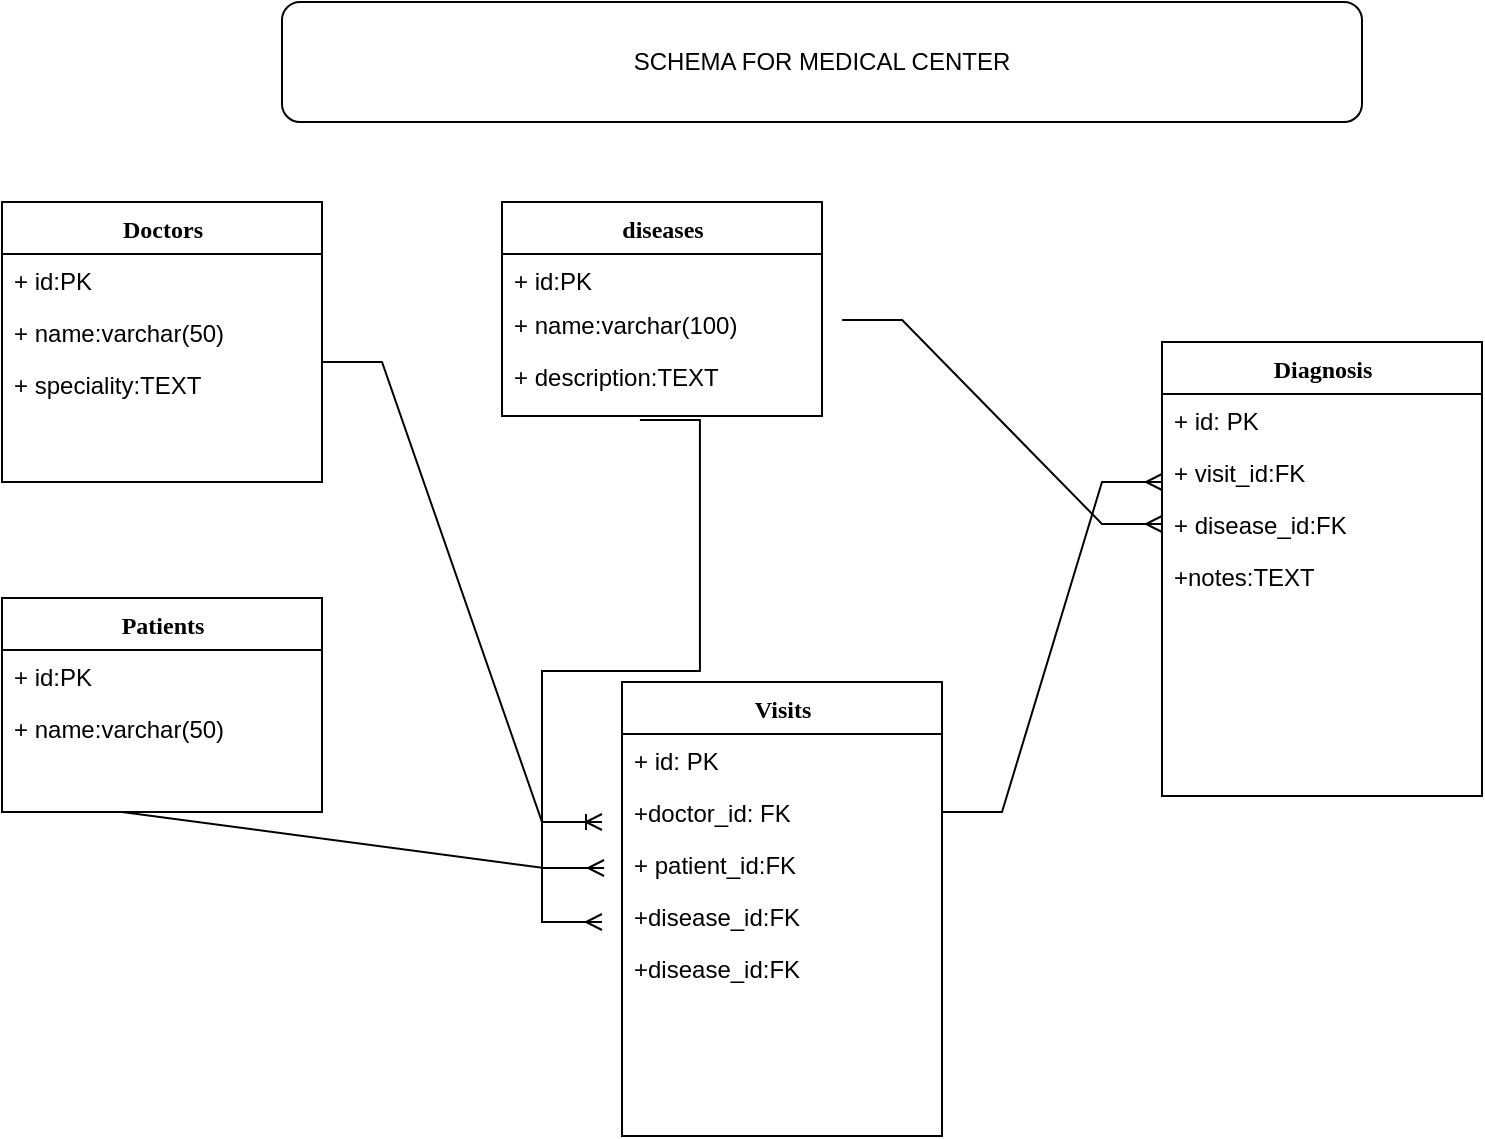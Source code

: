 <mxfile version="22.0.8" type="device">
  <diagram name="Page-1" id="9f46799a-70d6-7492-0946-bef42562c5a5">
    <mxGraphModel dx="1434" dy="782" grid="1" gridSize="10" guides="1" tooltips="1" connect="1" arrows="1" fold="1" page="1" pageScale="1" pageWidth="1100" pageHeight="850" background="none" math="0" shadow="0">
      <root>
        <mxCell id="0" />
        <mxCell id="1" parent="0" />
        <mxCell id="78961159f06e98e8-30" value="Doctors" style="swimlane;html=1;fontStyle=1;align=center;verticalAlign=top;childLayout=stackLayout;horizontal=1;startSize=26;horizontalStack=0;resizeParent=1;resizeLast=0;collapsible=1;marginBottom=0;swimlaneFillColor=#ffffff;rounded=0;shadow=0;comic=0;labelBackgroundColor=none;strokeWidth=1;fillColor=none;fontFamily=Verdana;fontSize=12" parent="1" vertex="1">
          <mxGeometry x="90" y="120" width="160" height="140" as="geometry" />
        </mxCell>
        <mxCell id="78961159f06e98e8-31" value="+ id:PK" style="text;html=1;strokeColor=none;fillColor=none;align=left;verticalAlign=top;spacingLeft=4;spacingRight=4;whiteSpace=wrap;overflow=hidden;rotatable=0;points=[[0,0.5],[1,0.5]];portConstraint=eastwest;" parent="78961159f06e98e8-30" vertex="1">
          <mxGeometry y="26" width="160" height="26" as="geometry" />
        </mxCell>
        <mxCell id="78961159f06e98e8-32" value="+ name:varchar(50)" style="text;html=1;strokeColor=none;fillColor=none;align=left;verticalAlign=top;spacingLeft=4;spacingRight=4;whiteSpace=wrap;overflow=hidden;rotatable=0;points=[[0,0.5],[1,0.5]];portConstraint=eastwest;" parent="78961159f06e98e8-30" vertex="1">
          <mxGeometry y="52" width="160" height="26" as="geometry" />
        </mxCell>
        <mxCell id="78961159f06e98e8-33" value="+ speciality:TEXT" style="text;html=1;strokeColor=none;fillColor=none;align=left;verticalAlign=top;spacingLeft=4;spacingRight=4;whiteSpace=wrap;overflow=hidden;rotatable=0;points=[[0,0.5],[1,0.5]];portConstraint=eastwest;" parent="78961159f06e98e8-30" vertex="1">
          <mxGeometry y="78" width="160" height="26" as="geometry" />
        </mxCell>
        <mxCell id="78961159f06e98e8-43" value="Patients" style="swimlane;html=1;fontStyle=1;align=center;verticalAlign=top;childLayout=stackLayout;horizontal=1;startSize=26;horizontalStack=0;resizeParent=1;resizeLast=0;collapsible=1;marginBottom=0;swimlaneFillColor=#ffffff;rounded=0;shadow=0;comic=0;labelBackgroundColor=none;strokeWidth=1;fillColor=none;fontFamily=Verdana;fontSize=12" parent="1" vertex="1">
          <mxGeometry x="90" y="318" width="160" height="107" as="geometry" />
        </mxCell>
        <mxCell id="78961159f06e98e8-44" value="+ id:PK" style="text;html=1;strokeColor=none;fillColor=none;align=left;verticalAlign=top;spacingLeft=4;spacingRight=4;whiteSpace=wrap;overflow=hidden;rotatable=0;points=[[0,0.5],[1,0.5]];portConstraint=eastwest;" parent="78961159f06e98e8-43" vertex="1">
          <mxGeometry y="26" width="160" height="26" as="geometry" />
        </mxCell>
        <mxCell id="78961159f06e98e8-45" value="+ name:varchar(50)" style="text;html=1;strokeColor=none;fillColor=none;align=left;verticalAlign=top;spacingLeft=4;spacingRight=4;whiteSpace=wrap;overflow=hidden;rotatable=0;points=[[0,0.5],[1,0.5]];portConstraint=eastwest;" parent="78961159f06e98e8-43" vertex="1">
          <mxGeometry y="52" width="160" height="26" as="geometry" />
        </mxCell>
        <mxCell id="xJJOaEpm0Bd7e_9KQdce-6" value="" style="edgeStyle=entityRelationEdgeStyle;fontSize=12;html=1;endArrow=ERoneToMany;rounded=0;" edge="1" parent="1">
          <mxGeometry width="100" height="100" relative="1" as="geometry">
            <mxPoint x="250" y="200" as="sourcePoint" />
            <mxPoint x="390" y="430" as="targetPoint" />
          </mxGeometry>
        </mxCell>
        <mxCell id="xJJOaEpm0Bd7e_9KQdce-7" value="" style="edgeStyle=entityRelationEdgeStyle;fontSize=12;html=1;endArrow=ERoneToMany;rounded=0;entryX=1.056;entryY=0.885;entryDx=0;entryDy=0;entryPerimeter=0;exitX=0;exitY=0.5;exitDx=0;exitDy=0;" edge="1" parent="1" source="78961159f06e98e8-17">
          <mxGeometry width="100" height="100" relative="1" as="geometry">
            <mxPoint x="731.04" y="181.5" as="sourcePoint" />
            <mxPoint x="560" y="467.01" as="targetPoint" />
          </mxGeometry>
        </mxCell>
        <mxCell id="78961159f06e98e8-17" value="Visits" style="swimlane;html=1;fontStyle=1;align=center;verticalAlign=top;childLayout=stackLayout;horizontal=1;startSize=26;horizontalStack=0;resizeParent=1;resizeLast=0;collapsible=1;marginBottom=0;swimlaneFillColor=#ffffff;rounded=0;shadow=0;comic=0;labelBackgroundColor=none;strokeWidth=1;fillColor=none;fontFamily=Verdana;fontSize=12" parent="1" vertex="1">
          <mxGeometry x="400" y="360" width="160" height="227" as="geometry" />
        </mxCell>
        <mxCell id="78961159f06e98e8-21" value="+ id: PK" style="text;html=1;strokeColor=none;fillColor=none;align=left;verticalAlign=top;spacingLeft=4;spacingRight=4;whiteSpace=wrap;overflow=hidden;rotatable=0;points=[[0,0.5],[1,0.5]];portConstraint=eastwest;" parent="78961159f06e98e8-17" vertex="1">
          <mxGeometry y="26" width="160" height="26" as="geometry" />
        </mxCell>
        <mxCell id="78961159f06e98e8-23" value="+doctor_id: FK" style="text;html=1;strokeColor=none;fillColor=none;align=left;verticalAlign=top;spacingLeft=4;spacingRight=4;whiteSpace=wrap;overflow=hidden;rotatable=0;points=[[0,0.5],[1,0.5]];portConstraint=eastwest;" parent="78961159f06e98e8-17" vertex="1">
          <mxGeometry y="52" width="160" height="26" as="geometry" />
        </mxCell>
        <mxCell id="78961159f06e98e8-25" value="+ patient_id:FK" style="text;html=1;strokeColor=none;fillColor=none;align=left;verticalAlign=top;spacingLeft=4;spacingRight=4;whiteSpace=wrap;overflow=hidden;rotatable=0;points=[[0,0.5],[1,0.5]];portConstraint=eastwest;" parent="78961159f06e98e8-17" vertex="1">
          <mxGeometry y="78" width="160" height="26" as="geometry" />
        </mxCell>
        <mxCell id="xJJOaEpm0Bd7e_9KQdce-26" value="+disease_id:FK" style="text;html=1;strokeColor=none;fillColor=none;align=left;verticalAlign=top;spacingLeft=4;spacingRight=4;whiteSpace=wrap;overflow=hidden;rotatable=0;points=[[0,0.5],[1,0.5]];portConstraint=eastwest;" vertex="1" parent="78961159f06e98e8-17">
          <mxGeometry y="104" width="160" height="26" as="geometry" />
        </mxCell>
        <mxCell id="78961159f06e98e8-26" value="+disease_id:FK" style="text;html=1;strokeColor=none;fillColor=none;align=left;verticalAlign=top;spacingLeft=4;spacingRight=4;whiteSpace=wrap;overflow=hidden;rotatable=0;points=[[0,0.5],[1,0.5]];portConstraint=eastwest;" parent="78961159f06e98e8-17" vertex="1">
          <mxGeometry y="130" width="160" height="26" as="geometry" />
        </mxCell>
        <mxCell id="xJJOaEpm0Bd7e_9KQdce-9" value="" style="edgeStyle=entityRelationEdgeStyle;fontSize=12;html=1;endArrow=ERmany;rounded=0;entryX=-0.056;entryY=0.577;entryDx=0;entryDy=0;entryPerimeter=0;exitX=0.5;exitY=1;exitDx=0;exitDy=0;" edge="1" parent="78961159f06e98e8-17" target="78961159f06e98e8-25">
          <mxGeometry width="100" height="100" relative="1" as="geometry">
            <mxPoint x="-280" y="65" as="sourcePoint" />
            <mxPoint x="117.04" y="119.002" as="targetPoint" />
            <Array as="points">
              <mxPoint x="306" y="-10" />
              <mxPoint x="326" y="-40" />
            </Array>
          </mxGeometry>
        </mxCell>
        <mxCell id="xJJOaEpm0Bd7e_9KQdce-11" value="diseases" style="swimlane;html=1;fontStyle=1;align=center;verticalAlign=top;childLayout=stackLayout;horizontal=1;startSize=26;horizontalStack=0;resizeParent=1;resizeLast=0;collapsible=1;marginBottom=0;swimlaneFillColor=#ffffff;rounded=0;shadow=0;comic=0;labelBackgroundColor=none;strokeWidth=1;fillColor=none;fontFamily=Verdana;fontSize=12" vertex="1" parent="1">
          <mxGeometry x="340" y="120" width="160" height="107" as="geometry" />
        </mxCell>
        <mxCell id="xJJOaEpm0Bd7e_9KQdce-12" value="+ id:PK" style="text;html=1;strokeColor=none;fillColor=none;align=left;verticalAlign=top;spacingLeft=4;spacingRight=4;whiteSpace=wrap;overflow=hidden;rotatable=0;points=[[0,0.5],[1,0.5]];portConstraint=eastwest;" vertex="1" parent="xJJOaEpm0Bd7e_9KQdce-11">
          <mxGeometry y="26" width="160" height="22" as="geometry" />
        </mxCell>
        <mxCell id="xJJOaEpm0Bd7e_9KQdce-13" value="+ name:varchar(100)" style="text;html=1;strokeColor=none;fillColor=none;align=left;verticalAlign=top;spacingLeft=4;spacingRight=4;whiteSpace=wrap;overflow=hidden;rotatable=0;points=[[0,0.5],[1,0.5]];portConstraint=eastwest;" vertex="1" parent="xJJOaEpm0Bd7e_9KQdce-11">
          <mxGeometry y="48" width="160" height="26" as="geometry" />
        </mxCell>
        <mxCell id="xJJOaEpm0Bd7e_9KQdce-14" value="+ description:TEXT" style="text;html=1;strokeColor=none;fillColor=none;align=left;verticalAlign=top;spacingLeft=4;spacingRight=4;whiteSpace=wrap;overflow=hidden;rotatable=0;points=[[0,0.5],[1,0.5]];portConstraint=eastwest;" vertex="1" parent="xJJOaEpm0Bd7e_9KQdce-11">
          <mxGeometry y="74" width="160" height="26" as="geometry" />
        </mxCell>
        <mxCell id="xJJOaEpm0Bd7e_9KQdce-17" value="Diagnosis" style="swimlane;html=1;fontStyle=1;align=center;verticalAlign=top;childLayout=stackLayout;horizontal=1;startSize=26;horizontalStack=0;resizeParent=1;resizeLast=0;collapsible=1;marginBottom=0;swimlaneFillColor=#ffffff;rounded=0;shadow=0;comic=0;labelBackgroundColor=none;strokeWidth=1;fillColor=none;fontFamily=Verdana;fontSize=12" vertex="1" parent="1">
          <mxGeometry x="670" y="190" width="160" height="227" as="geometry" />
        </mxCell>
        <mxCell id="xJJOaEpm0Bd7e_9KQdce-18" value="+ id: PK" style="text;html=1;strokeColor=none;fillColor=none;align=left;verticalAlign=top;spacingLeft=4;spacingRight=4;whiteSpace=wrap;overflow=hidden;rotatable=0;points=[[0,0.5],[1,0.5]];portConstraint=eastwest;" vertex="1" parent="xJJOaEpm0Bd7e_9KQdce-17">
          <mxGeometry y="26" width="160" height="26" as="geometry" />
        </mxCell>
        <mxCell id="xJJOaEpm0Bd7e_9KQdce-19" value="+ visit_id:FK" style="text;html=1;strokeColor=none;fillColor=none;align=left;verticalAlign=top;spacingLeft=4;spacingRight=4;whiteSpace=wrap;overflow=hidden;rotatable=0;points=[[0,0.5],[1,0.5]];portConstraint=eastwest;" vertex="1" parent="xJJOaEpm0Bd7e_9KQdce-17">
          <mxGeometry y="52" width="160" height="26" as="geometry" />
        </mxCell>
        <mxCell id="xJJOaEpm0Bd7e_9KQdce-20" value="+ disease_id:FK" style="text;html=1;strokeColor=none;fillColor=none;align=left;verticalAlign=top;spacingLeft=4;spacingRight=4;whiteSpace=wrap;overflow=hidden;rotatable=0;points=[[0,0.5],[1,0.5]];portConstraint=eastwest;" vertex="1" parent="xJJOaEpm0Bd7e_9KQdce-17">
          <mxGeometry y="78" width="160" height="26" as="geometry" />
        </mxCell>
        <mxCell id="xJJOaEpm0Bd7e_9KQdce-21" value="+notes:TEXT" style="text;html=1;strokeColor=none;fillColor=none;align=left;verticalAlign=top;spacingLeft=4;spacingRight=4;whiteSpace=wrap;overflow=hidden;rotatable=0;points=[[0,0.5],[1,0.5]];portConstraint=eastwest;" vertex="1" parent="xJJOaEpm0Bd7e_9KQdce-17">
          <mxGeometry y="104" width="160" height="26" as="geometry" />
        </mxCell>
        <mxCell id="xJJOaEpm0Bd7e_9KQdce-23" value="" style="edgeStyle=entityRelationEdgeStyle;fontSize=12;html=1;endArrow=ERmany;rounded=0;exitX=1;exitY=0.5;exitDx=0;exitDy=0;" edge="1" parent="1" source="78961159f06e98e8-23">
          <mxGeometry width="100" height="100" relative="1" as="geometry">
            <mxPoint x="570" y="360" as="sourcePoint" />
            <mxPoint x="670" y="260" as="targetPoint" />
          </mxGeometry>
        </mxCell>
        <mxCell id="xJJOaEpm0Bd7e_9KQdce-24" value="" style="edgeStyle=entityRelationEdgeStyle;fontSize=12;html=1;endArrow=ERmany;rounded=0;exitX=0.431;exitY=1.346;exitDx=0;exitDy=0;exitPerimeter=0;" edge="1" parent="1" source="xJJOaEpm0Bd7e_9KQdce-14">
          <mxGeometry width="100" height="100" relative="1" as="geometry">
            <mxPoint x="500" y="350" as="sourcePoint" />
            <mxPoint x="390" y="480" as="targetPoint" />
          </mxGeometry>
        </mxCell>
        <mxCell id="xJJOaEpm0Bd7e_9KQdce-25" value="" style="edgeStyle=entityRelationEdgeStyle;fontSize=12;html=1;endArrow=ERmany;rounded=0;exitX=1.063;exitY=0.423;exitDx=0;exitDy=0;exitPerimeter=0;entryX=0;entryY=0.5;entryDx=0;entryDy=0;" edge="1" parent="1" source="xJJOaEpm0Bd7e_9KQdce-13" target="xJJOaEpm0Bd7e_9KQdce-20">
          <mxGeometry width="100" height="100" relative="1" as="geometry">
            <mxPoint x="570" y="435" as="sourcePoint" />
            <mxPoint x="660" y="281" as="targetPoint" />
          </mxGeometry>
        </mxCell>
        <mxCell id="xJJOaEpm0Bd7e_9KQdce-27" value="SCHEMA FOR MEDICAL CENTER" style="rounded=1;whiteSpace=wrap;html=1;" vertex="1" parent="1">
          <mxGeometry x="230" y="20" width="540" height="60" as="geometry" />
        </mxCell>
      </root>
    </mxGraphModel>
  </diagram>
</mxfile>

